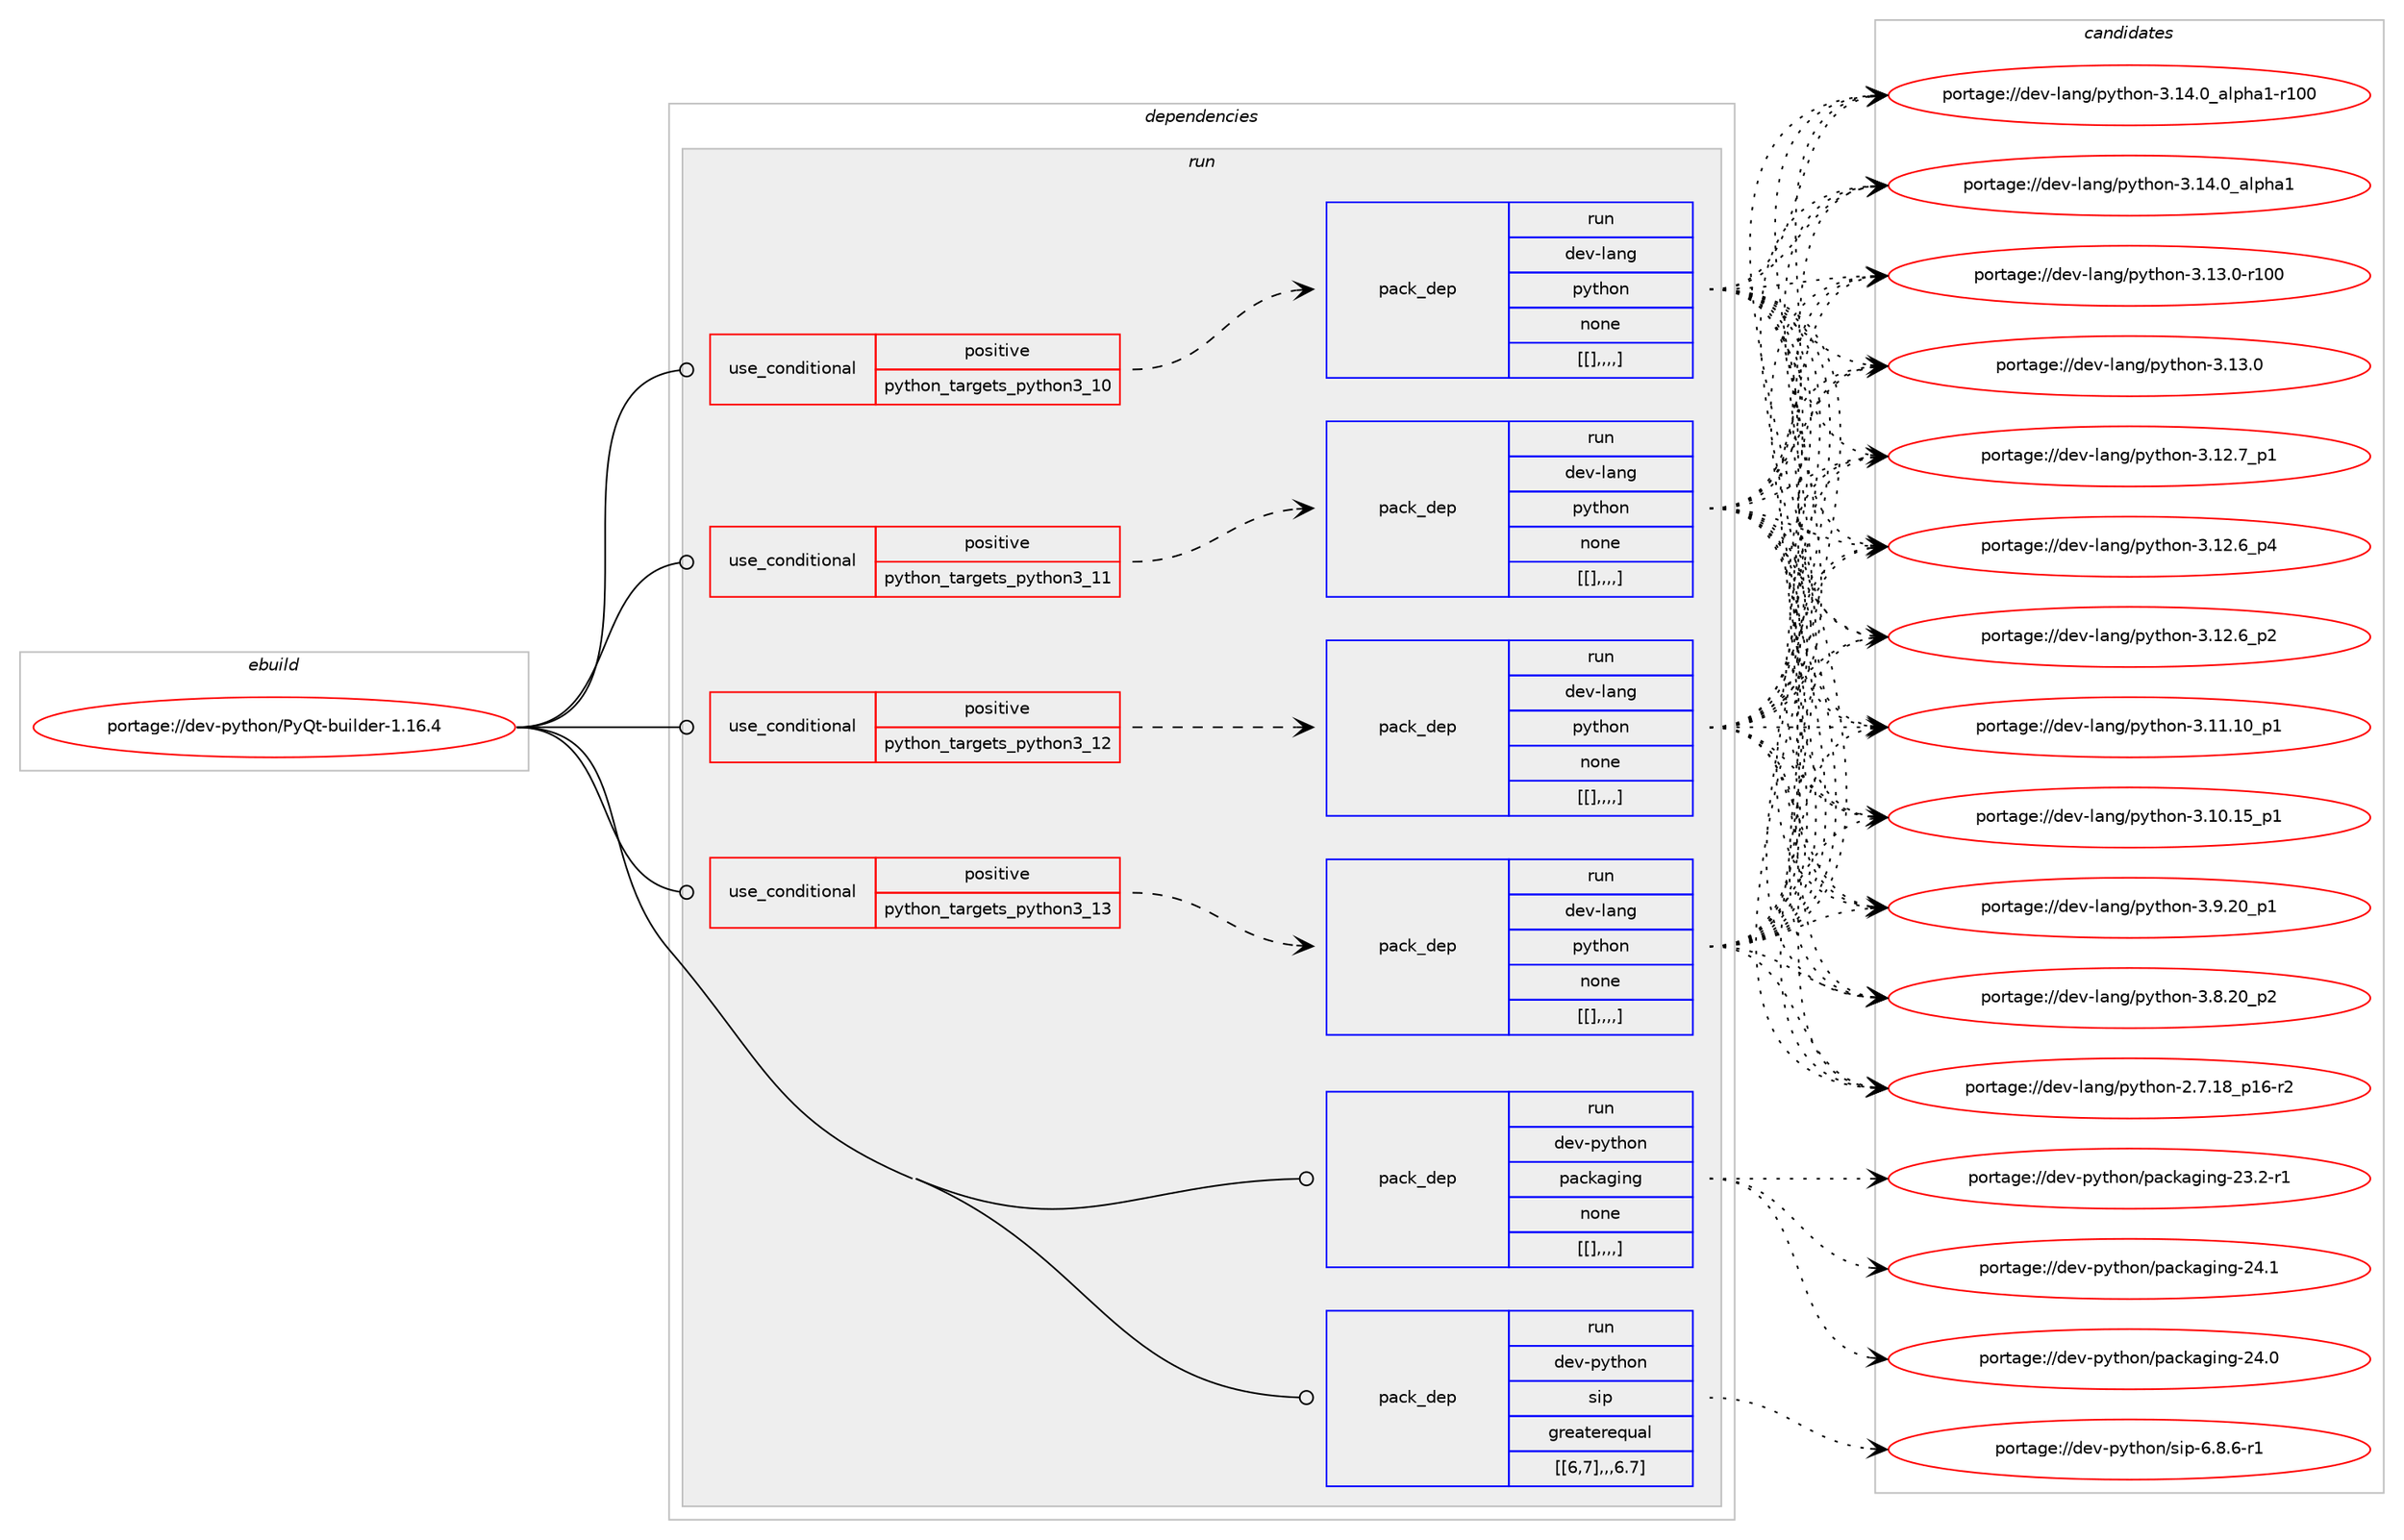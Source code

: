 digraph prolog {

# *************
# Graph options
# *************

newrank=true;
concentrate=true;
compound=true;
graph [rankdir=LR,fontname=Helvetica,fontsize=10,ranksep=1.5];#, ranksep=2.5, nodesep=0.2];
edge  [arrowhead=vee];
node  [fontname=Helvetica,fontsize=10];

# **********
# The ebuild
# **********

subgraph cluster_leftcol {
color=gray;
label=<<i>ebuild</i>>;
id [label="portage://dev-python/PyQt-builder-1.16.4", color=red, width=4, href="../dev-python/PyQt-builder-1.16.4.svg"];
}

# ****************
# The dependencies
# ****************

subgraph cluster_midcol {
color=gray;
label=<<i>dependencies</i>>;
subgraph cluster_compile {
fillcolor="#eeeeee";
style=filled;
label=<<i>compile</i>>;
}
subgraph cluster_compileandrun {
fillcolor="#eeeeee";
style=filled;
label=<<i>compile and run</i>>;
}
subgraph cluster_run {
fillcolor="#eeeeee";
style=filled;
label=<<i>run</i>>;
subgraph cond32454 {
dependency145980 [label=<<TABLE BORDER="0" CELLBORDER="1" CELLSPACING="0" CELLPADDING="4"><TR><TD ROWSPAN="3" CELLPADDING="10">use_conditional</TD></TR><TR><TD>positive</TD></TR><TR><TD>python_targets_python3_10</TD></TR></TABLE>>, shape=none, color=red];
subgraph pack112203 {
dependency145983 [label=<<TABLE BORDER="0" CELLBORDER="1" CELLSPACING="0" CELLPADDING="4" WIDTH="220"><TR><TD ROWSPAN="6" CELLPADDING="30">pack_dep</TD></TR><TR><TD WIDTH="110">run</TD></TR><TR><TD>dev-lang</TD></TR><TR><TD>python</TD></TR><TR><TD>none</TD></TR><TR><TD>[[],,,,]</TD></TR></TABLE>>, shape=none, color=blue];
}
dependency145980:e -> dependency145983:w [weight=20,style="dashed",arrowhead="vee"];
}
id:e -> dependency145980:w [weight=20,style="solid",arrowhead="odot"];
subgraph cond32456 {
dependency145985 [label=<<TABLE BORDER="0" CELLBORDER="1" CELLSPACING="0" CELLPADDING="4"><TR><TD ROWSPAN="3" CELLPADDING="10">use_conditional</TD></TR><TR><TD>positive</TD></TR><TR><TD>python_targets_python3_11</TD></TR></TABLE>>, shape=none, color=red];
subgraph pack112205 {
dependency145987 [label=<<TABLE BORDER="0" CELLBORDER="1" CELLSPACING="0" CELLPADDING="4" WIDTH="220"><TR><TD ROWSPAN="6" CELLPADDING="30">pack_dep</TD></TR><TR><TD WIDTH="110">run</TD></TR><TR><TD>dev-lang</TD></TR><TR><TD>python</TD></TR><TR><TD>none</TD></TR><TR><TD>[[],,,,]</TD></TR></TABLE>>, shape=none, color=blue];
}
dependency145985:e -> dependency145987:w [weight=20,style="dashed",arrowhead="vee"];
}
id:e -> dependency145985:w [weight=20,style="solid",arrowhead="odot"];
subgraph cond32458 {
dependency145990 [label=<<TABLE BORDER="0" CELLBORDER="1" CELLSPACING="0" CELLPADDING="4"><TR><TD ROWSPAN="3" CELLPADDING="10">use_conditional</TD></TR><TR><TD>positive</TD></TR><TR><TD>python_targets_python3_12</TD></TR></TABLE>>, shape=none, color=red];
subgraph pack112208 {
dependency145991 [label=<<TABLE BORDER="0" CELLBORDER="1" CELLSPACING="0" CELLPADDING="4" WIDTH="220"><TR><TD ROWSPAN="6" CELLPADDING="30">pack_dep</TD></TR><TR><TD WIDTH="110">run</TD></TR><TR><TD>dev-lang</TD></TR><TR><TD>python</TD></TR><TR><TD>none</TD></TR><TR><TD>[[],,,,]</TD></TR></TABLE>>, shape=none, color=blue];
}
dependency145990:e -> dependency145991:w [weight=20,style="dashed",arrowhead="vee"];
}
id:e -> dependency145990:w [weight=20,style="solid",arrowhead="odot"];
subgraph cond32459 {
dependency145995 [label=<<TABLE BORDER="0" CELLBORDER="1" CELLSPACING="0" CELLPADDING="4"><TR><TD ROWSPAN="3" CELLPADDING="10">use_conditional</TD></TR><TR><TD>positive</TD></TR><TR><TD>python_targets_python3_13</TD></TR></TABLE>>, shape=none, color=red];
subgraph pack112214 {
dependency145998 [label=<<TABLE BORDER="0" CELLBORDER="1" CELLSPACING="0" CELLPADDING="4" WIDTH="220"><TR><TD ROWSPAN="6" CELLPADDING="30">pack_dep</TD></TR><TR><TD WIDTH="110">run</TD></TR><TR><TD>dev-lang</TD></TR><TR><TD>python</TD></TR><TR><TD>none</TD></TR><TR><TD>[[],,,,]</TD></TR></TABLE>>, shape=none, color=blue];
}
dependency145995:e -> dependency145998:w [weight=20,style="dashed",arrowhead="vee"];
}
id:e -> dependency145995:w [weight=20,style="solid",arrowhead="odot"];
subgraph pack112216 {
dependency146003 [label=<<TABLE BORDER="0" CELLBORDER="1" CELLSPACING="0" CELLPADDING="4" WIDTH="220"><TR><TD ROWSPAN="6" CELLPADDING="30">pack_dep</TD></TR><TR><TD WIDTH="110">run</TD></TR><TR><TD>dev-python</TD></TR><TR><TD>packaging</TD></TR><TR><TD>none</TD></TR><TR><TD>[[],,,,]</TD></TR></TABLE>>, shape=none, color=blue];
}
id:e -> dependency146003:w [weight=20,style="solid",arrowhead="odot"];
subgraph pack112221 {
dependency146009 [label=<<TABLE BORDER="0" CELLBORDER="1" CELLSPACING="0" CELLPADDING="4" WIDTH="220"><TR><TD ROWSPAN="6" CELLPADDING="30">pack_dep</TD></TR><TR><TD WIDTH="110">run</TD></TR><TR><TD>dev-python</TD></TR><TR><TD>sip</TD></TR><TR><TD>greaterequal</TD></TR><TR><TD>[[6,7],,,6.7]</TD></TR></TABLE>>, shape=none, color=blue];
}
id:e -> dependency146009:w [weight=20,style="solid",arrowhead="odot"];
}
}

# **************
# The candidates
# **************

subgraph cluster_choices {
rank=same;
color=gray;
label=<<i>candidates</i>>;

subgraph choice112194 {
color=black;
nodesep=1;
choice100101118451089711010347112121116104111110455146495246489597108112104974945114494848 [label="portage://dev-lang/python-3.14.0_alpha1-r100", color=red, width=4,href="../dev-lang/python-3.14.0_alpha1-r100.svg"];
choice1001011184510897110103471121211161041111104551464952464895971081121049749 [label="portage://dev-lang/python-3.14.0_alpha1", color=red, width=4,href="../dev-lang/python-3.14.0_alpha1.svg"];
choice1001011184510897110103471121211161041111104551464951464845114494848 [label="portage://dev-lang/python-3.13.0-r100", color=red, width=4,href="../dev-lang/python-3.13.0-r100.svg"];
choice10010111845108971101034711212111610411111045514649514648 [label="portage://dev-lang/python-3.13.0", color=red, width=4,href="../dev-lang/python-3.13.0.svg"];
choice100101118451089711010347112121116104111110455146495046559511249 [label="portage://dev-lang/python-3.12.7_p1", color=red, width=4,href="../dev-lang/python-3.12.7_p1.svg"];
choice100101118451089711010347112121116104111110455146495046549511252 [label="portage://dev-lang/python-3.12.6_p4", color=red, width=4,href="../dev-lang/python-3.12.6_p4.svg"];
choice100101118451089711010347112121116104111110455146495046549511250 [label="portage://dev-lang/python-3.12.6_p2", color=red, width=4,href="../dev-lang/python-3.12.6_p2.svg"];
choice10010111845108971101034711212111610411111045514649494649489511249 [label="portage://dev-lang/python-3.11.10_p1", color=red, width=4,href="../dev-lang/python-3.11.10_p1.svg"];
choice10010111845108971101034711212111610411111045514649484649539511249 [label="portage://dev-lang/python-3.10.15_p1", color=red, width=4,href="../dev-lang/python-3.10.15_p1.svg"];
choice100101118451089711010347112121116104111110455146574650489511249 [label="portage://dev-lang/python-3.9.20_p1", color=red, width=4,href="../dev-lang/python-3.9.20_p1.svg"];
choice100101118451089711010347112121116104111110455146564650489511250 [label="portage://dev-lang/python-3.8.20_p2", color=red, width=4,href="../dev-lang/python-3.8.20_p2.svg"];
choice100101118451089711010347112121116104111110455046554649569511249544511450 [label="portage://dev-lang/python-2.7.18_p16-r2", color=red, width=4,href="../dev-lang/python-2.7.18_p16-r2.svg"];
dependency145983:e -> choice100101118451089711010347112121116104111110455146495246489597108112104974945114494848:w [style=dotted,weight="100"];
dependency145983:e -> choice1001011184510897110103471121211161041111104551464952464895971081121049749:w [style=dotted,weight="100"];
dependency145983:e -> choice1001011184510897110103471121211161041111104551464951464845114494848:w [style=dotted,weight="100"];
dependency145983:e -> choice10010111845108971101034711212111610411111045514649514648:w [style=dotted,weight="100"];
dependency145983:e -> choice100101118451089711010347112121116104111110455146495046559511249:w [style=dotted,weight="100"];
dependency145983:e -> choice100101118451089711010347112121116104111110455146495046549511252:w [style=dotted,weight="100"];
dependency145983:e -> choice100101118451089711010347112121116104111110455146495046549511250:w [style=dotted,weight="100"];
dependency145983:e -> choice10010111845108971101034711212111610411111045514649494649489511249:w [style=dotted,weight="100"];
dependency145983:e -> choice10010111845108971101034711212111610411111045514649484649539511249:w [style=dotted,weight="100"];
dependency145983:e -> choice100101118451089711010347112121116104111110455146574650489511249:w [style=dotted,weight="100"];
dependency145983:e -> choice100101118451089711010347112121116104111110455146564650489511250:w [style=dotted,weight="100"];
dependency145983:e -> choice100101118451089711010347112121116104111110455046554649569511249544511450:w [style=dotted,weight="100"];
}
subgraph choice112200 {
color=black;
nodesep=1;
choice100101118451089711010347112121116104111110455146495246489597108112104974945114494848 [label="portage://dev-lang/python-3.14.0_alpha1-r100", color=red, width=4,href="../dev-lang/python-3.14.0_alpha1-r100.svg"];
choice1001011184510897110103471121211161041111104551464952464895971081121049749 [label="portage://dev-lang/python-3.14.0_alpha1", color=red, width=4,href="../dev-lang/python-3.14.0_alpha1.svg"];
choice1001011184510897110103471121211161041111104551464951464845114494848 [label="portage://dev-lang/python-3.13.0-r100", color=red, width=4,href="../dev-lang/python-3.13.0-r100.svg"];
choice10010111845108971101034711212111610411111045514649514648 [label="portage://dev-lang/python-3.13.0", color=red, width=4,href="../dev-lang/python-3.13.0.svg"];
choice100101118451089711010347112121116104111110455146495046559511249 [label="portage://dev-lang/python-3.12.7_p1", color=red, width=4,href="../dev-lang/python-3.12.7_p1.svg"];
choice100101118451089711010347112121116104111110455146495046549511252 [label="portage://dev-lang/python-3.12.6_p4", color=red, width=4,href="../dev-lang/python-3.12.6_p4.svg"];
choice100101118451089711010347112121116104111110455146495046549511250 [label="portage://dev-lang/python-3.12.6_p2", color=red, width=4,href="../dev-lang/python-3.12.6_p2.svg"];
choice10010111845108971101034711212111610411111045514649494649489511249 [label="portage://dev-lang/python-3.11.10_p1", color=red, width=4,href="../dev-lang/python-3.11.10_p1.svg"];
choice10010111845108971101034711212111610411111045514649484649539511249 [label="portage://dev-lang/python-3.10.15_p1", color=red, width=4,href="../dev-lang/python-3.10.15_p1.svg"];
choice100101118451089711010347112121116104111110455146574650489511249 [label="portage://dev-lang/python-3.9.20_p1", color=red, width=4,href="../dev-lang/python-3.9.20_p1.svg"];
choice100101118451089711010347112121116104111110455146564650489511250 [label="portage://dev-lang/python-3.8.20_p2", color=red, width=4,href="../dev-lang/python-3.8.20_p2.svg"];
choice100101118451089711010347112121116104111110455046554649569511249544511450 [label="portage://dev-lang/python-2.7.18_p16-r2", color=red, width=4,href="../dev-lang/python-2.7.18_p16-r2.svg"];
dependency145987:e -> choice100101118451089711010347112121116104111110455146495246489597108112104974945114494848:w [style=dotted,weight="100"];
dependency145987:e -> choice1001011184510897110103471121211161041111104551464952464895971081121049749:w [style=dotted,weight="100"];
dependency145987:e -> choice1001011184510897110103471121211161041111104551464951464845114494848:w [style=dotted,weight="100"];
dependency145987:e -> choice10010111845108971101034711212111610411111045514649514648:w [style=dotted,weight="100"];
dependency145987:e -> choice100101118451089711010347112121116104111110455146495046559511249:w [style=dotted,weight="100"];
dependency145987:e -> choice100101118451089711010347112121116104111110455146495046549511252:w [style=dotted,weight="100"];
dependency145987:e -> choice100101118451089711010347112121116104111110455146495046549511250:w [style=dotted,weight="100"];
dependency145987:e -> choice10010111845108971101034711212111610411111045514649494649489511249:w [style=dotted,weight="100"];
dependency145987:e -> choice10010111845108971101034711212111610411111045514649484649539511249:w [style=dotted,weight="100"];
dependency145987:e -> choice100101118451089711010347112121116104111110455146574650489511249:w [style=dotted,weight="100"];
dependency145987:e -> choice100101118451089711010347112121116104111110455146564650489511250:w [style=dotted,weight="100"];
dependency145987:e -> choice100101118451089711010347112121116104111110455046554649569511249544511450:w [style=dotted,weight="100"];
}
subgraph choice112204 {
color=black;
nodesep=1;
choice100101118451089711010347112121116104111110455146495246489597108112104974945114494848 [label="portage://dev-lang/python-3.14.0_alpha1-r100", color=red, width=4,href="../dev-lang/python-3.14.0_alpha1-r100.svg"];
choice1001011184510897110103471121211161041111104551464952464895971081121049749 [label="portage://dev-lang/python-3.14.0_alpha1", color=red, width=4,href="../dev-lang/python-3.14.0_alpha1.svg"];
choice1001011184510897110103471121211161041111104551464951464845114494848 [label="portage://dev-lang/python-3.13.0-r100", color=red, width=4,href="../dev-lang/python-3.13.0-r100.svg"];
choice10010111845108971101034711212111610411111045514649514648 [label="portage://dev-lang/python-3.13.0", color=red, width=4,href="../dev-lang/python-3.13.0.svg"];
choice100101118451089711010347112121116104111110455146495046559511249 [label="portage://dev-lang/python-3.12.7_p1", color=red, width=4,href="../dev-lang/python-3.12.7_p1.svg"];
choice100101118451089711010347112121116104111110455146495046549511252 [label="portage://dev-lang/python-3.12.6_p4", color=red, width=4,href="../dev-lang/python-3.12.6_p4.svg"];
choice100101118451089711010347112121116104111110455146495046549511250 [label="portage://dev-lang/python-3.12.6_p2", color=red, width=4,href="../dev-lang/python-3.12.6_p2.svg"];
choice10010111845108971101034711212111610411111045514649494649489511249 [label="portage://dev-lang/python-3.11.10_p1", color=red, width=4,href="../dev-lang/python-3.11.10_p1.svg"];
choice10010111845108971101034711212111610411111045514649484649539511249 [label="portage://dev-lang/python-3.10.15_p1", color=red, width=4,href="../dev-lang/python-3.10.15_p1.svg"];
choice100101118451089711010347112121116104111110455146574650489511249 [label="portage://dev-lang/python-3.9.20_p1", color=red, width=4,href="../dev-lang/python-3.9.20_p1.svg"];
choice100101118451089711010347112121116104111110455146564650489511250 [label="portage://dev-lang/python-3.8.20_p2", color=red, width=4,href="../dev-lang/python-3.8.20_p2.svg"];
choice100101118451089711010347112121116104111110455046554649569511249544511450 [label="portage://dev-lang/python-2.7.18_p16-r2", color=red, width=4,href="../dev-lang/python-2.7.18_p16-r2.svg"];
dependency145991:e -> choice100101118451089711010347112121116104111110455146495246489597108112104974945114494848:w [style=dotted,weight="100"];
dependency145991:e -> choice1001011184510897110103471121211161041111104551464952464895971081121049749:w [style=dotted,weight="100"];
dependency145991:e -> choice1001011184510897110103471121211161041111104551464951464845114494848:w [style=dotted,weight="100"];
dependency145991:e -> choice10010111845108971101034711212111610411111045514649514648:w [style=dotted,weight="100"];
dependency145991:e -> choice100101118451089711010347112121116104111110455146495046559511249:w [style=dotted,weight="100"];
dependency145991:e -> choice100101118451089711010347112121116104111110455146495046549511252:w [style=dotted,weight="100"];
dependency145991:e -> choice100101118451089711010347112121116104111110455146495046549511250:w [style=dotted,weight="100"];
dependency145991:e -> choice10010111845108971101034711212111610411111045514649494649489511249:w [style=dotted,weight="100"];
dependency145991:e -> choice10010111845108971101034711212111610411111045514649484649539511249:w [style=dotted,weight="100"];
dependency145991:e -> choice100101118451089711010347112121116104111110455146574650489511249:w [style=dotted,weight="100"];
dependency145991:e -> choice100101118451089711010347112121116104111110455146564650489511250:w [style=dotted,weight="100"];
dependency145991:e -> choice100101118451089711010347112121116104111110455046554649569511249544511450:w [style=dotted,weight="100"];
}
subgraph choice112207 {
color=black;
nodesep=1;
choice100101118451089711010347112121116104111110455146495246489597108112104974945114494848 [label="portage://dev-lang/python-3.14.0_alpha1-r100", color=red, width=4,href="../dev-lang/python-3.14.0_alpha1-r100.svg"];
choice1001011184510897110103471121211161041111104551464952464895971081121049749 [label="portage://dev-lang/python-3.14.0_alpha1", color=red, width=4,href="../dev-lang/python-3.14.0_alpha1.svg"];
choice1001011184510897110103471121211161041111104551464951464845114494848 [label="portage://dev-lang/python-3.13.0-r100", color=red, width=4,href="../dev-lang/python-3.13.0-r100.svg"];
choice10010111845108971101034711212111610411111045514649514648 [label="portage://dev-lang/python-3.13.0", color=red, width=4,href="../dev-lang/python-3.13.0.svg"];
choice100101118451089711010347112121116104111110455146495046559511249 [label="portage://dev-lang/python-3.12.7_p1", color=red, width=4,href="../dev-lang/python-3.12.7_p1.svg"];
choice100101118451089711010347112121116104111110455146495046549511252 [label="portage://dev-lang/python-3.12.6_p4", color=red, width=4,href="../dev-lang/python-3.12.6_p4.svg"];
choice100101118451089711010347112121116104111110455146495046549511250 [label="portage://dev-lang/python-3.12.6_p2", color=red, width=4,href="../dev-lang/python-3.12.6_p2.svg"];
choice10010111845108971101034711212111610411111045514649494649489511249 [label="portage://dev-lang/python-3.11.10_p1", color=red, width=4,href="../dev-lang/python-3.11.10_p1.svg"];
choice10010111845108971101034711212111610411111045514649484649539511249 [label="portage://dev-lang/python-3.10.15_p1", color=red, width=4,href="../dev-lang/python-3.10.15_p1.svg"];
choice100101118451089711010347112121116104111110455146574650489511249 [label="portage://dev-lang/python-3.9.20_p1", color=red, width=4,href="../dev-lang/python-3.9.20_p1.svg"];
choice100101118451089711010347112121116104111110455146564650489511250 [label="portage://dev-lang/python-3.8.20_p2", color=red, width=4,href="../dev-lang/python-3.8.20_p2.svg"];
choice100101118451089711010347112121116104111110455046554649569511249544511450 [label="portage://dev-lang/python-2.7.18_p16-r2", color=red, width=4,href="../dev-lang/python-2.7.18_p16-r2.svg"];
dependency145998:e -> choice100101118451089711010347112121116104111110455146495246489597108112104974945114494848:w [style=dotted,weight="100"];
dependency145998:e -> choice1001011184510897110103471121211161041111104551464952464895971081121049749:w [style=dotted,weight="100"];
dependency145998:e -> choice1001011184510897110103471121211161041111104551464951464845114494848:w [style=dotted,weight="100"];
dependency145998:e -> choice10010111845108971101034711212111610411111045514649514648:w [style=dotted,weight="100"];
dependency145998:e -> choice100101118451089711010347112121116104111110455146495046559511249:w [style=dotted,weight="100"];
dependency145998:e -> choice100101118451089711010347112121116104111110455146495046549511252:w [style=dotted,weight="100"];
dependency145998:e -> choice100101118451089711010347112121116104111110455146495046549511250:w [style=dotted,weight="100"];
dependency145998:e -> choice10010111845108971101034711212111610411111045514649494649489511249:w [style=dotted,weight="100"];
dependency145998:e -> choice10010111845108971101034711212111610411111045514649484649539511249:w [style=dotted,weight="100"];
dependency145998:e -> choice100101118451089711010347112121116104111110455146574650489511249:w [style=dotted,weight="100"];
dependency145998:e -> choice100101118451089711010347112121116104111110455146564650489511250:w [style=dotted,weight="100"];
dependency145998:e -> choice100101118451089711010347112121116104111110455046554649569511249544511450:w [style=dotted,weight="100"];
}
subgraph choice112211 {
color=black;
nodesep=1;
choice10010111845112121116104111110471129799107971031051101034550524649 [label="portage://dev-python/packaging-24.1", color=red, width=4,href="../dev-python/packaging-24.1.svg"];
choice10010111845112121116104111110471129799107971031051101034550524648 [label="portage://dev-python/packaging-24.0", color=red, width=4,href="../dev-python/packaging-24.0.svg"];
choice100101118451121211161041111104711297991079710310511010345505146504511449 [label="portage://dev-python/packaging-23.2-r1", color=red, width=4,href="../dev-python/packaging-23.2-r1.svg"];
dependency146003:e -> choice10010111845112121116104111110471129799107971031051101034550524649:w [style=dotted,weight="100"];
dependency146003:e -> choice10010111845112121116104111110471129799107971031051101034550524648:w [style=dotted,weight="100"];
dependency146003:e -> choice100101118451121211161041111104711297991079710310511010345505146504511449:w [style=dotted,weight="100"];
}
subgraph choice112215 {
color=black;
nodesep=1;
choice10010111845112121116104111110471151051124554465646544511449 [label="portage://dev-python/sip-6.8.6-r1", color=red, width=4,href="../dev-python/sip-6.8.6-r1.svg"];
dependency146009:e -> choice10010111845112121116104111110471151051124554465646544511449:w [style=dotted,weight="100"];
}
}

}
